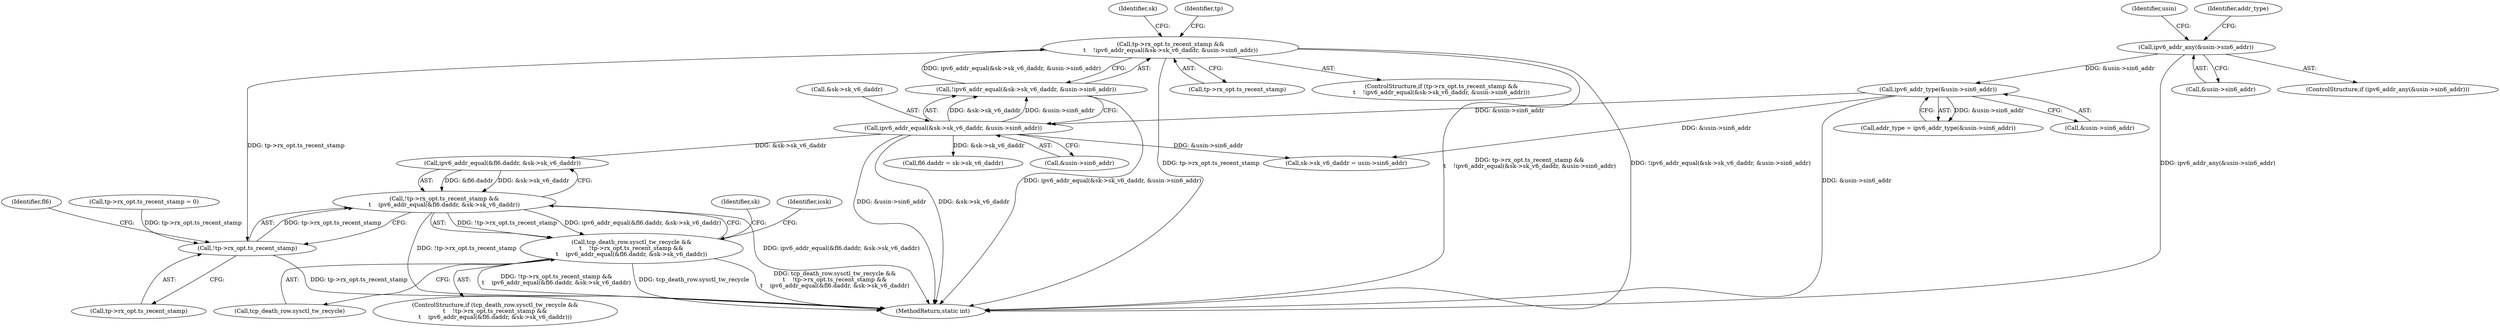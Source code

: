 digraph "0_linux_45f6fad84cc305103b28d73482b344d7f5b76f39_15@pointer" {
"1000284" [label="(Call,tp->rx_opt.ts_recent_stamp &&\n\t    !ipv6_addr_equal(&sk->sk_v6_daddr, &usin->sin6_addr))"];
"1000290" [label="(Call,!ipv6_addr_equal(&sk->sk_v6_daddr, &usin->sin6_addr))"];
"1000291" [label="(Call,ipv6_addr_equal(&sk->sk_v6_daddr, &usin->sin6_addr))"];
"1000226" [label="(Call,ipv6_addr_type(&usin->sin6_addr))"];
"1000210" [label="(Call,ipv6_addr_any(&usin->sin6_addr))"];
"1000580" [label="(Call,!tp->rx_opt.ts_recent_stamp)"];
"1000579" [label="(Call,!tp->rx_opt.ts_recent_stamp &&\n\t    ipv6_addr_equal(&fl6.daddr, &sk->sk_v6_daddr))"];
"1000575" [label="(Call,tcp_death_row.sysctl_tw_recycle &&\n\t    !tp->rx_opt.ts_recent_stamp &&\n\t    ipv6_addr_equal(&fl6.daddr, &sk->sk_v6_daddr))"];
"1000576" [label="(Call,tcp_death_row.sysctl_tw_recycle)"];
"1000292" [label="(Call,&sk->sk_v6_daddr)"];
"1000579" [label="(Call,!tp->rx_opt.ts_recent_stamp &&\n\t    ipv6_addr_equal(&fl6.daddr, &sk->sk_v6_daddr))"];
"1000574" [label="(ControlStructure,if (tcp_death_row.sysctl_tw_recycle &&\n\t    !tp->rx_opt.ts_recent_stamp &&\n\t    ipv6_addr_equal(&fl6.daddr, &sk->sk_v6_daddr)))"];
"1000575" [label="(Call,tcp_death_row.sysctl_tw_recycle &&\n\t    !tp->rx_opt.ts_recent_stamp &&\n\t    ipv6_addr_equal(&fl6.daddr, &sk->sk_v6_daddr))"];
"1000219" [label="(Identifier,usin)"];
"1000291" [label="(Call,ipv6_addr_equal(&sk->sk_v6_daddr, &usin->sin6_addr))"];
"1000320" [label="(Call,sk->sk_v6_daddr = usin->sin6_addr)"];
"1000285" [label="(Call,tp->rx_opt.ts_recent_stamp)"];
"1000589" [label="(Identifier,fl6)"];
"1000226" [label="(Call,ipv6_addr_type(&usin->sin6_addr))"];
"1000322" [label="(Identifier,sk)"];
"1000581" [label="(Call,tp->rx_opt.ts_recent_stamp)"];
"1000225" [label="(Identifier,addr_type)"];
"1000596" [label="(Identifier,sk)"];
"1000586" [label="(Call,ipv6_addr_equal(&fl6.daddr, &sk->sk_v6_daddr))"];
"1000227" [label="(Call,&usin->sin6_addr)"];
"1000283" [label="(ControlStructure,if (tp->rx_opt.ts_recent_stamp &&\n\t    !ipv6_addr_equal(&sk->sk_v6_daddr, &usin->sin6_addr)))"];
"1000210" [label="(Call,ipv6_addr_any(&usin->sin6_addr))"];
"1000290" [label="(Call,!ipv6_addr_equal(&sk->sk_v6_daddr, &usin->sin6_addr))"];
"1000600" [label="(Identifier,icsk)"];
"1000211" [label="(Call,&usin->sin6_addr)"];
"1000308" [label="(Call,tp->rx_opt.ts_recent_stamp = 0)"];
"1000460" [label="(Call,fl6.daddr = sk->sk_v6_daddr)"];
"1000580" [label="(Call,!tp->rx_opt.ts_recent_stamp)"];
"1000224" [label="(Call,addr_type = ipv6_addr_type(&usin->sin6_addr))"];
"1000296" [label="(Call,&usin->sin6_addr)"];
"1000284" [label="(Call,tp->rx_opt.ts_recent_stamp &&\n\t    !ipv6_addr_equal(&sk->sk_v6_daddr, &usin->sin6_addr))"];
"1000304" [label="(Identifier,tp)"];
"1000716" [label="(MethodReturn,static int)"];
"1000209" [label="(ControlStructure,if (ipv6_addr_any(&usin->sin6_addr)))"];
"1000284" -> "1000283"  [label="AST: "];
"1000284" -> "1000285"  [label="CFG: "];
"1000284" -> "1000290"  [label="CFG: "];
"1000285" -> "1000284"  [label="AST: "];
"1000290" -> "1000284"  [label="AST: "];
"1000304" -> "1000284"  [label="CFG: "];
"1000322" -> "1000284"  [label="CFG: "];
"1000284" -> "1000716"  [label="DDG: tp->rx_opt.ts_recent_stamp"];
"1000284" -> "1000716"  [label="DDG: tp->rx_opt.ts_recent_stamp &&\n\t    !ipv6_addr_equal(&sk->sk_v6_daddr, &usin->sin6_addr)"];
"1000284" -> "1000716"  [label="DDG: !ipv6_addr_equal(&sk->sk_v6_daddr, &usin->sin6_addr)"];
"1000290" -> "1000284"  [label="DDG: ipv6_addr_equal(&sk->sk_v6_daddr, &usin->sin6_addr)"];
"1000284" -> "1000580"  [label="DDG: tp->rx_opt.ts_recent_stamp"];
"1000290" -> "1000291"  [label="CFG: "];
"1000291" -> "1000290"  [label="AST: "];
"1000290" -> "1000716"  [label="DDG: ipv6_addr_equal(&sk->sk_v6_daddr, &usin->sin6_addr)"];
"1000291" -> "1000290"  [label="DDG: &sk->sk_v6_daddr"];
"1000291" -> "1000290"  [label="DDG: &usin->sin6_addr"];
"1000291" -> "1000296"  [label="CFG: "];
"1000292" -> "1000291"  [label="AST: "];
"1000296" -> "1000291"  [label="AST: "];
"1000291" -> "1000716"  [label="DDG: &sk->sk_v6_daddr"];
"1000291" -> "1000716"  [label="DDG: &usin->sin6_addr"];
"1000226" -> "1000291"  [label="DDG: &usin->sin6_addr"];
"1000291" -> "1000320"  [label="DDG: &usin->sin6_addr"];
"1000291" -> "1000460"  [label="DDG: &sk->sk_v6_daddr"];
"1000291" -> "1000586"  [label="DDG: &sk->sk_v6_daddr"];
"1000226" -> "1000224"  [label="AST: "];
"1000226" -> "1000227"  [label="CFG: "];
"1000227" -> "1000226"  [label="AST: "];
"1000224" -> "1000226"  [label="CFG: "];
"1000226" -> "1000716"  [label="DDG: &usin->sin6_addr"];
"1000226" -> "1000224"  [label="DDG: &usin->sin6_addr"];
"1000210" -> "1000226"  [label="DDG: &usin->sin6_addr"];
"1000226" -> "1000320"  [label="DDG: &usin->sin6_addr"];
"1000210" -> "1000209"  [label="AST: "];
"1000210" -> "1000211"  [label="CFG: "];
"1000211" -> "1000210"  [label="AST: "];
"1000219" -> "1000210"  [label="CFG: "];
"1000225" -> "1000210"  [label="CFG: "];
"1000210" -> "1000716"  [label="DDG: ipv6_addr_any(&usin->sin6_addr)"];
"1000580" -> "1000579"  [label="AST: "];
"1000580" -> "1000581"  [label="CFG: "];
"1000581" -> "1000580"  [label="AST: "];
"1000589" -> "1000580"  [label="CFG: "];
"1000579" -> "1000580"  [label="CFG: "];
"1000580" -> "1000716"  [label="DDG: tp->rx_opt.ts_recent_stamp"];
"1000580" -> "1000579"  [label="DDG: tp->rx_opt.ts_recent_stamp"];
"1000308" -> "1000580"  [label="DDG: tp->rx_opt.ts_recent_stamp"];
"1000579" -> "1000575"  [label="AST: "];
"1000579" -> "1000586"  [label="CFG: "];
"1000586" -> "1000579"  [label="AST: "];
"1000575" -> "1000579"  [label="CFG: "];
"1000579" -> "1000716"  [label="DDG: !tp->rx_opt.ts_recent_stamp"];
"1000579" -> "1000716"  [label="DDG: ipv6_addr_equal(&fl6.daddr, &sk->sk_v6_daddr)"];
"1000579" -> "1000575"  [label="DDG: !tp->rx_opt.ts_recent_stamp"];
"1000579" -> "1000575"  [label="DDG: ipv6_addr_equal(&fl6.daddr, &sk->sk_v6_daddr)"];
"1000586" -> "1000579"  [label="DDG: &fl6.daddr"];
"1000586" -> "1000579"  [label="DDG: &sk->sk_v6_daddr"];
"1000575" -> "1000574"  [label="AST: "];
"1000575" -> "1000576"  [label="CFG: "];
"1000576" -> "1000575"  [label="AST: "];
"1000596" -> "1000575"  [label="CFG: "];
"1000600" -> "1000575"  [label="CFG: "];
"1000575" -> "1000716"  [label="DDG: tcp_death_row.sysctl_tw_recycle &&\n\t    !tp->rx_opt.ts_recent_stamp &&\n\t    ipv6_addr_equal(&fl6.daddr, &sk->sk_v6_daddr)"];
"1000575" -> "1000716"  [label="DDG: !tp->rx_opt.ts_recent_stamp &&\n\t    ipv6_addr_equal(&fl6.daddr, &sk->sk_v6_daddr)"];
"1000575" -> "1000716"  [label="DDG: tcp_death_row.sysctl_tw_recycle"];
}
